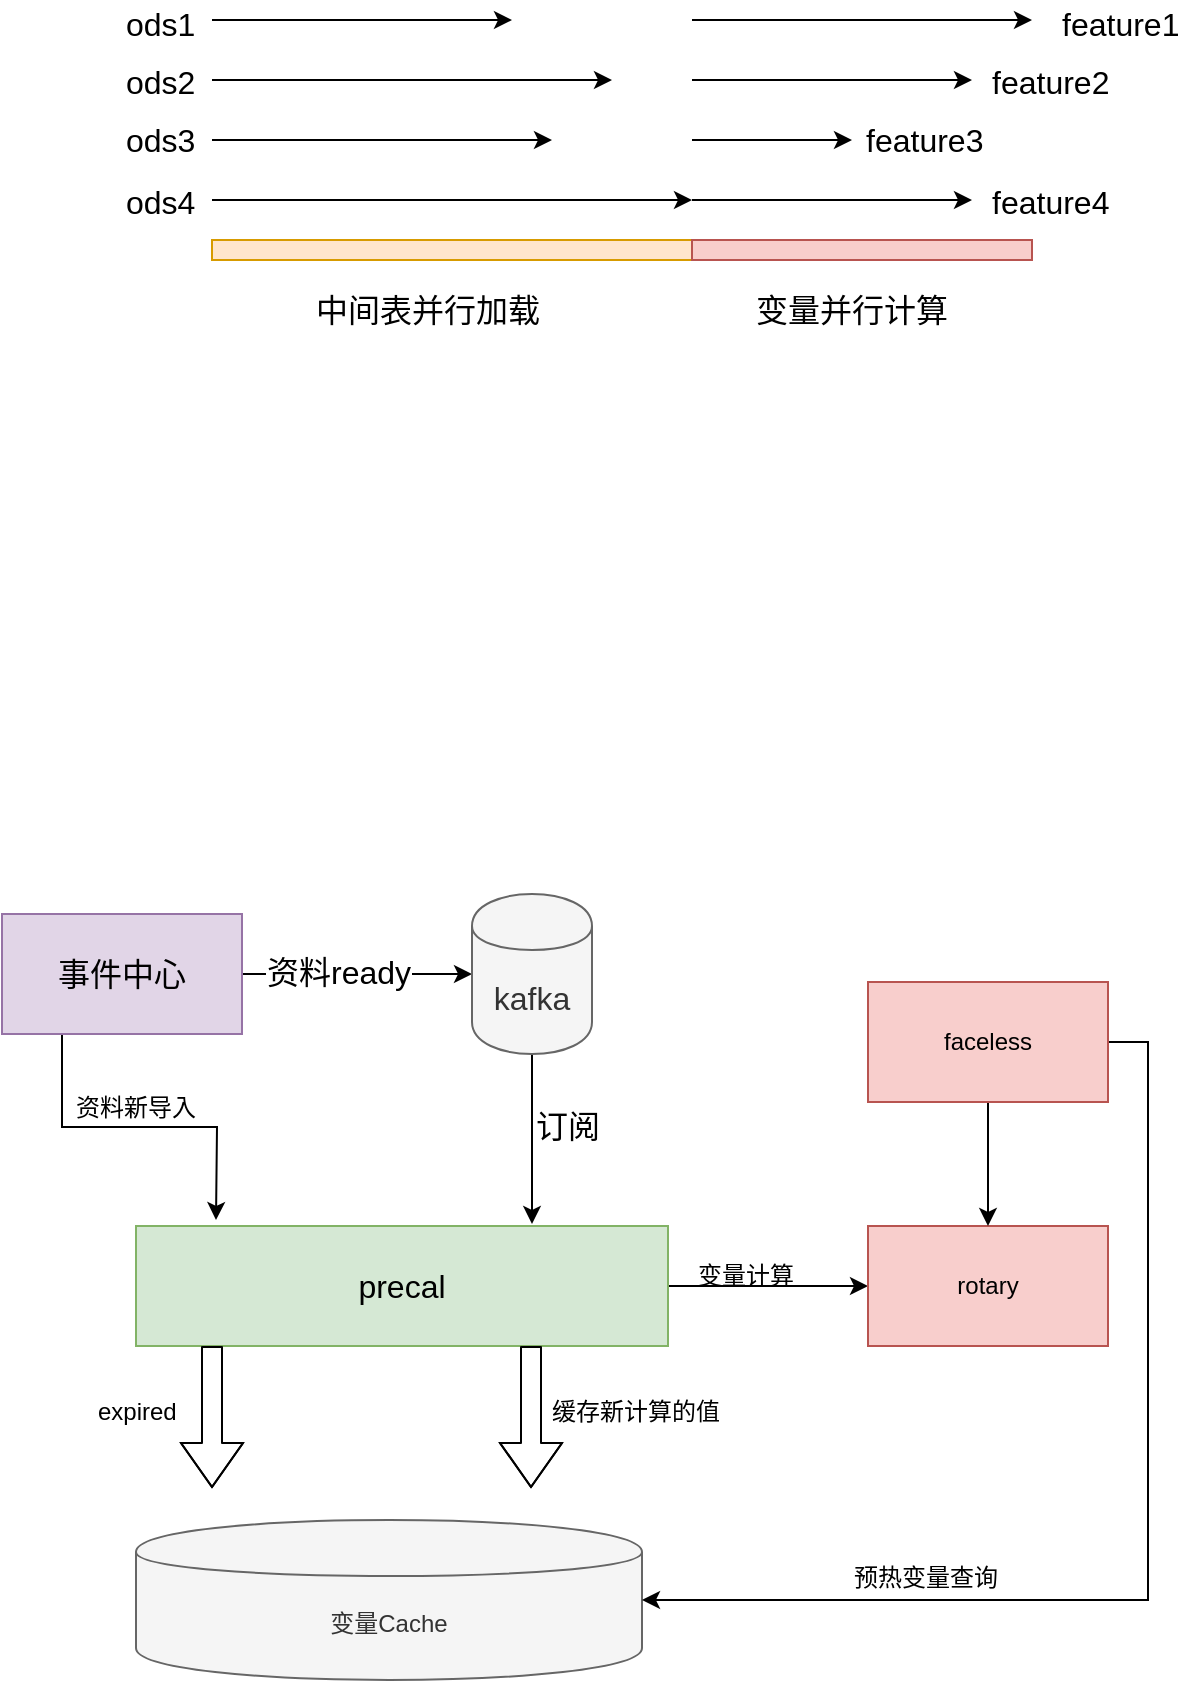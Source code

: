 <mxfile pages="1" version="11.2.8" type="github"><diagram id="SdKCy8uRP03AqSQTOFSa" name="Page-1"><mxGraphModel dx="946" dy="661" grid="0" gridSize="10" guides="1" tooltips="1" connect="1" arrows="1" fold="1" page="0" pageScale="1" pageWidth="827" pageHeight="1169" math="0" shadow="0"><root><mxCell id="0"/><mxCell id="1" parent="0"/><mxCell id="0tEgyo9qKfWDBt6cLb0W-1" value="" style="rounded=0;whiteSpace=wrap;html=1;fillColor=#ffe6cc;strokeColor=#d79b00;" parent="1" vertex="1"><mxGeometry x="160" y="220" width="240" height="10" as="geometry"/></mxCell><mxCell id="0tEgyo9qKfWDBt6cLb0W-2" value="" style="endArrow=classic;html=1;" parent="1" edge="1"><mxGeometry width="50" height="50" relative="1" as="geometry"><mxPoint x="160" y="200" as="sourcePoint"/><mxPoint x="400" y="200" as="targetPoint"/></mxGeometry></mxCell><mxCell id="0tEgyo9qKfWDBt6cLb0W-3" value="" style="endArrow=classic;html=1;" parent="1" edge="1"><mxGeometry width="50" height="50" relative="1" as="geometry"><mxPoint x="160" y="170" as="sourcePoint"/><mxPoint x="330" y="170" as="targetPoint"/></mxGeometry></mxCell><mxCell id="0tEgyo9qKfWDBt6cLb0W-4" value="" style="endArrow=classic;html=1;" parent="1" edge="1"><mxGeometry width="50" height="50" relative="1" as="geometry"><mxPoint x="160" y="140" as="sourcePoint"/><mxPoint x="360" y="140" as="targetPoint"/></mxGeometry></mxCell><mxCell id="0tEgyo9qKfWDBt6cLb0W-5" value="" style="endArrow=classic;html=1;" parent="1" edge="1"><mxGeometry width="50" height="50" relative="1" as="geometry"><mxPoint x="160" y="110" as="sourcePoint"/><mxPoint x="310" y="110" as="targetPoint"/></mxGeometry></mxCell><mxCell id="0tEgyo9qKfWDBt6cLb0W-6" value="" style="rounded=0;whiteSpace=wrap;html=1;fillColor=#f8cecc;strokeColor=#b85450;" parent="1" vertex="1"><mxGeometry x="400" y="220" width="170" height="10" as="geometry"/></mxCell><mxCell id="0tEgyo9qKfWDBt6cLb0W-7" value="" style="endArrow=classic;html=1;" parent="1" edge="1"><mxGeometry width="50" height="50" relative="1" as="geometry"><mxPoint x="400" y="200" as="sourcePoint"/><mxPoint x="540" y="200" as="targetPoint"/></mxGeometry></mxCell><mxCell id="0tEgyo9qKfWDBt6cLb0W-8" value="" style="endArrow=classic;html=1;" parent="1" edge="1"><mxGeometry width="50" height="50" relative="1" as="geometry"><mxPoint x="400" y="170" as="sourcePoint"/><mxPoint x="480" y="170" as="targetPoint"/></mxGeometry></mxCell><mxCell id="0tEgyo9qKfWDBt6cLb0W-9" value="" style="endArrow=classic;html=1;" parent="1" edge="1"><mxGeometry width="50" height="50" relative="1" as="geometry"><mxPoint x="400" y="140" as="sourcePoint"/><mxPoint x="540" y="140" as="targetPoint"/></mxGeometry></mxCell><mxCell id="0tEgyo9qKfWDBt6cLb0W-10" value="中间表并行加载" style="text;html=1;resizable=0;points=[];autosize=1;align=left;verticalAlign=top;spacingTop=-4;fontSize=16;" parent="1" vertex="1"><mxGeometry x="210" y="243" width="100" height="20" as="geometry"/></mxCell><mxCell id="0tEgyo9qKfWDBt6cLb0W-11" value="变量并行计算" style="text;html=1;resizable=0;points=[];autosize=1;align=left;verticalAlign=top;spacingTop=-4;fontSize=16;" parent="1" vertex="1"><mxGeometry x="430" y="243" width="90" height="20" as="geometry"/></mxCell><mxCell id="0tEgyo9qKfWDBt6cLb0W-13" value="" style="endArrow=classic;html=1;" parent="1" edge="1"><mxGeometry width="50" height="50" relative="1" as="geometry"><mxPoint x="400" y="110" as="sourcePoint"/><mxPoint x="570" y="110" as="targetPoint"/></mxGeometry></mxCell><mxCell id="0tEgyo9qKfWDBt6cLb0W-15" value="feature1&lt;br&gt;" style="text;html=1;resizable=0;points=[];autosize=1;align=left;verticalAlign=top;spacingTop=-4;fontSize=16;" parent="1" vertex="1"><mxGeometry x="582.5" y="100" width="69" height="19" as="geometry"/></mxCell><mxCell id="0tEgyo9qKfWDBt6cLb0W-16" value="feature2" style="text;html=1;resizable=0;points=[];autosize=1;align=left;verticalAlign=top;spacingTop=-4;fontSize=16;" parent="1" vertex="1"><mxGeometry x="548" y="129" width="69" height="19" as="geometry"/></mxCell><mxCell id="0tEgyo9qKfWDBt6cLb0W-17" value="feature3" style="text;html=1;resizable=0;points=[];autosize=1;align=left;verticalAlign=top;spacingTop=-4;fontSize=16;" parent="1" vertex="1"><mxGeometry x="485" y="158" width="69" height="19" as="geometry"/></mxCell><mxCell id="0tEgyo9qKfWDBt6cLb0W-18" value="feature4" style="text;html=1;resizable=0;points=[];autosize=1;align=left;verticalAlign=top;spacingTop=-4;fontSize=16;" parent="1" vertex="1"><mxGeometry x="548" y="189" width="69" height="19" as="geometry"/></mxCell><mxCell id="0tEgyo9qKfWDBt6cLb0W-19" value="ods1" style="text;html=1;resizable=0;points=[];autosize=1;align=left;verticalAlign=top;spacingTop=-4;fontSize=16;" parent="1" vertex="1"><mxGeometry x="115" y="100" width="45" height="19" as="geometry"/></mxCell><mxCell id="0tEgyo9qKfWDBt6cLb0W-22" value="ods2" style="text;html=1;resizable=0;points=[];autosize=1;align=left;verticalAlign=top;spacingTop=-4;fontSize=16;" parent="1" vertex="1"><mxGeometry x="115" y="129" width="45" height="19" as="geometry"/></mxCell><mxCell id="0tEgyo9qKfWDBt6cLb0W-23" value="ods3" style="text;html=1;resizable=0;points=[];autosize=1;align=left;verticalAlign=top;spacingTop=-4;fontSize=16;" parent="1" vertex="1"><mxGeometry x="115" y="158" width="45" height="19" as="geometry"/></mxCell><mxCell id="0tEgyo9qKfWDBt6cLb0W-25" value="ods4" style="text;html=1;resizable=0;points=[];autosize=1;align=left;verticalAlign=top;spacingTop=-4;fontSize=16;" parent="1" vertex="1"><mxGeometry x="115" y="189" width="45" height="19" as="geometry"/></mxCell><mxCell id="0tEgyo9qKfWDBt6cLb0W-32" value="" style="edgeStyle=orthogonalEdgeStyle;rounded=0;orthogonalLoop=1;jettySize=auto;html=1;fontSize=16;" parent="1" source="0tEgyo9qKfWDBt6cLb0W-26" edge="1"><mxGeometry relative="1" as="geometry"><mxPoint x="290" y="587" as="targetPoint"/></mxGeometry></mxCell><mxCell id="0tEgyo9qKfWDBt6cLb0W-34" value="资料ready" style="text;html=1;resizable=0;points=[];align=center;verticalAlign=middle;labelBackgroundColor=#ffffff;fontSize=16;" parent="0tEgyo9qKfWDBt6cLb0W-32" vertex="1" connectable="0"><mxGeometry x="-0.165" y="1" relative="1" as="geometry"><mxPoint as="offset"/></mxGeometry></mxCell><mxCell id="bA8N8wJVPJSyMWpUONDr-11" style="edgeStyle=orthogonalEdgeStyle;rounded=0;orthogonalLoop=1;jettySize=auto;html=1;exitX=0.25;exitY=1;exitDx=0;exitDy=0;" edge="1" parent="1" source="0tEgyo9qKfWDBt6cLb0W-26"><mxGeometry relative="1" as="geometry"><mxPoint x="162" y="710" as="targetPoint"/></mxGeometry></mxCell><mxCell id="0tEgyo9qKfWDBt6cLb0W-26" value="事件中心" style="rounded=0;whiteSpace=wrap;html=1;fontSize=16;fillColor=#e1d5e7;strokeColor=#9673a6;" parent="1" vertex="1"><mxGeometry x="55" y="557" width="120" height="60" as="geometry"/></mxCell><mxCell id="bA8N8wJVPJSyMWpUONDr-19" style="edgeStyle=orthogonalEdgeStyle;rounded=0;orthogonalLoop=1;jettySize=auto;html=1;exitX=1;exitY=0.5;exitDx=0;exitDy=0;entryX=0;entryY=0.5;entryDx=0;entryDy=0;" edge="1" parent="1" source="bA8N8wJVPJSyMWpUONDr-1" target="bA8N8wJVPJSyMWpUONDr-18"><mxGeometry relative="1" as="geometry"/></mxCell><mxCell id="bA8N8wJVPJSyMWpUONDr-1" value="precal" style="rounded=0;whiteSpace=wrap;html=1;fontSize=16;fillColor=#d5e8d4;strokeColor=#82b366;" vertex="1" parent="1"><mxGeometry x="122" y="713" width="266" height="60" as="geometry"/></mxCell><mxCell id="bA8N8wJVPJSyMWpUONDr-13" style="edgeStyle=orthogonalEdgeStyle;rounded=0;orthogonalLoop=1;jettySize=auto;html=1;exitX=0.5;exitY=1;exitDx=0;exitDy=0;" edge="1" parent="1" source="0tEgyo9qKfWDBt6cLb0W-30"><mxGeometry relative="1" as="geometry"><mxPoint x="320" y="712" as="targetPoint"/></mxGeometry></mxCell><mxCell id="0tEgyo9qKfWDBt6cLb0W-30" value="kafka" style="shape=cylinder;whiteSpace=wrap;html=1;boundedLbl=1;backgroundOutline=1;fontSize=16;fillColor=#f5f5f5;strokeColor=#666666;fontColor=#333333;" parent="1" vertex="1"><mxGeometry x="290" y="547" width="60" height="80" as="geometry"/></mxCell><mxCell id="0tEgyo9qKfWDBt6cLb0W-36" value="订阅" style="text;html=1;resizable=0;points=[];autosize=1;align=left;verticalAlign=top;spacingTop=-4;fontSize=16;" parent="1" vertex="1"><mxGeometry x="320" y="651" width="42" height="19" as="geometry"/></mxCell><mxCell id="bA8N8wJVPJSyMWpUONDr-5" value="变量Cache" style="shape=cylinder;whiteSpace=wrap;html=1;boundedLbl=1;backgroundOutline=1;fillColor=#f5f5f5;strokeColor=#666666;fontColor=#333333;" vertex="1" parent="1"><mxGeometry x="122" y="860" width="253" height="80" as="geometry"/></mxCell><mxCell id="bA8N8wJVPJSyMWpUONDr-12" value="资料新导入" style="text;html=1;resizable=0;points=[];autosize=1;align=left;verticalAlign=top;spacingTop=-4;" vertex="1" parent="1"><mxGeometry x="90" y="644" width="70" height="14" as="geometry"/></mxCell><mxCell id="bA8N8wJVPJSyMWpUONDr-14" value="expired" style="text;html=1;resizable=0;points=[];autosize=1;align=left;verticalAlign=top;spacingTop=-4;" vertex="1" parent="1"><mxGeometry x="100.5" y="796" width="49" height="14" as="geometry"/></mxCell><mxCell id="bA8N8wJVPJSyMWpUONDr-15" value="" style="shape=flexArrow;endArrow=classic;html=1;width=10;endSize=7;" edge="1" parent="1"><mxGeometry width="50" height="50" relative="1" as="geometry"><mxPoint x="319.5" y="773" as="sourcePoint"/><mxPoint x="319.5" y="844" as="targetPoint"/><Array as="points"><mxPoint x="319.5" y="804"/></Array></mxGeometry></mxCell><mxCell id="bA8N8wJVPJSyMWpUONDr-16" value="" style="shape=flexArrow;endArrow=classic;html=1;width=10;endSize=7;" edge="1" parent="1"><mxGeometry width="50" height="50" relative="1" as="geometry"><mxPoint x="160" y="773" as="sourcePoint"/><mxPoint x="160" y="844" as="targetPoint"/><Array as="points"><mxPoint x="160" y="804"/></Array></mxGeometry></mxCell><mxCell id="bA8N8wJVPJSyMWpUONDr-17" value="缓存新计算的值" style="text;html=1;resizable=0;points=[];autosize=1;align=left;verticalAlign=top;spacingTop=-4;" vertex="1" parent="1"><mxGeometry x="328" y="796" width="94" height="14" as="geometry"/></mxCell><mxCell id="bA8N8wJVPJSyMWpUONDr-18" value="rotary" style="rounded=0;whiteSpace=wrap;html=1;fillColor=#f8cecc;strokeColor=#b85450;" vertex="1" parent="1"><mxGeometry x="488" y="713" width="120" height="60" as="geometry"/></mxCell><mxCell id="bA8N8wJVPJSyMWpUONDr-20" value="变量计算" style="text;html=1;resizable=0;points=[];autosize=1;align=left;verticalAlign=top;spacingTop=-4;" vertex="1" parent="1"><mxGeometry x="401" y="728" width="58" height="14" as="geometry"/></mxCell><mxCell id="bA8N8wJVPJSyMWpUONDr-22" style="edgeStyle=orthogonalEdgeStyle;rounded=0;orthogonalLoop=1;jettySize=auto;html=1;exitX=0.5;exitY=1;exitDx=0;exitDy=0;" edge="1" parent="1" source="bA8N8wJVPJSyMWpUONDr-21" target="bA8N8wJVPJSyMWpUONDr-18"><mxGeometry relative="1" as="geometry"/></mxCell><mxCell id="bA8N8wJVPJSyMWpUONDr-24" style="edgeStyle=orthogonalEdgeStyle;rounded=0;orthogonalLoop=1;jettySize=auto;html=1;exitX=1;exitY=0.5;exitDx=0;exitDy=0;entryX=1;entryY=0.5;entryDx=0;entryDy=0;" edge="1" parent="1" source="bA8N8wJVPJSyMWpUONDr-21" target="bA8N8wJVPJSyMWpUONDr-5"><mxGeometry relative="1" as="geometry"/></mxCell><mxCell id="bA8N8wJVPJSyMWpUONDr-21" value="faceless" style="rounded=0;whiteSpace=wrap;html=1;fillColor=#f8cecc;strokeColor=#b85450;" vertex="1" parent="1"><mxGeometry x="488" y="591" width="120" height="60" as="geometry"/></mxCell><mxCell id="bA8N8wJVPJSyMWpUONDr-25" value="预热变量查询" style="text;html=1;resizable=0;points=[];autosize=1;align=left;verticalAlign=top;spacingTop=-4;" vertex="1" parent="1"><mxGeometry x="479" y="879" width="82" height="14" as="geometry"/></mxCell></root></mxGraphModel></diagram></mxfile>